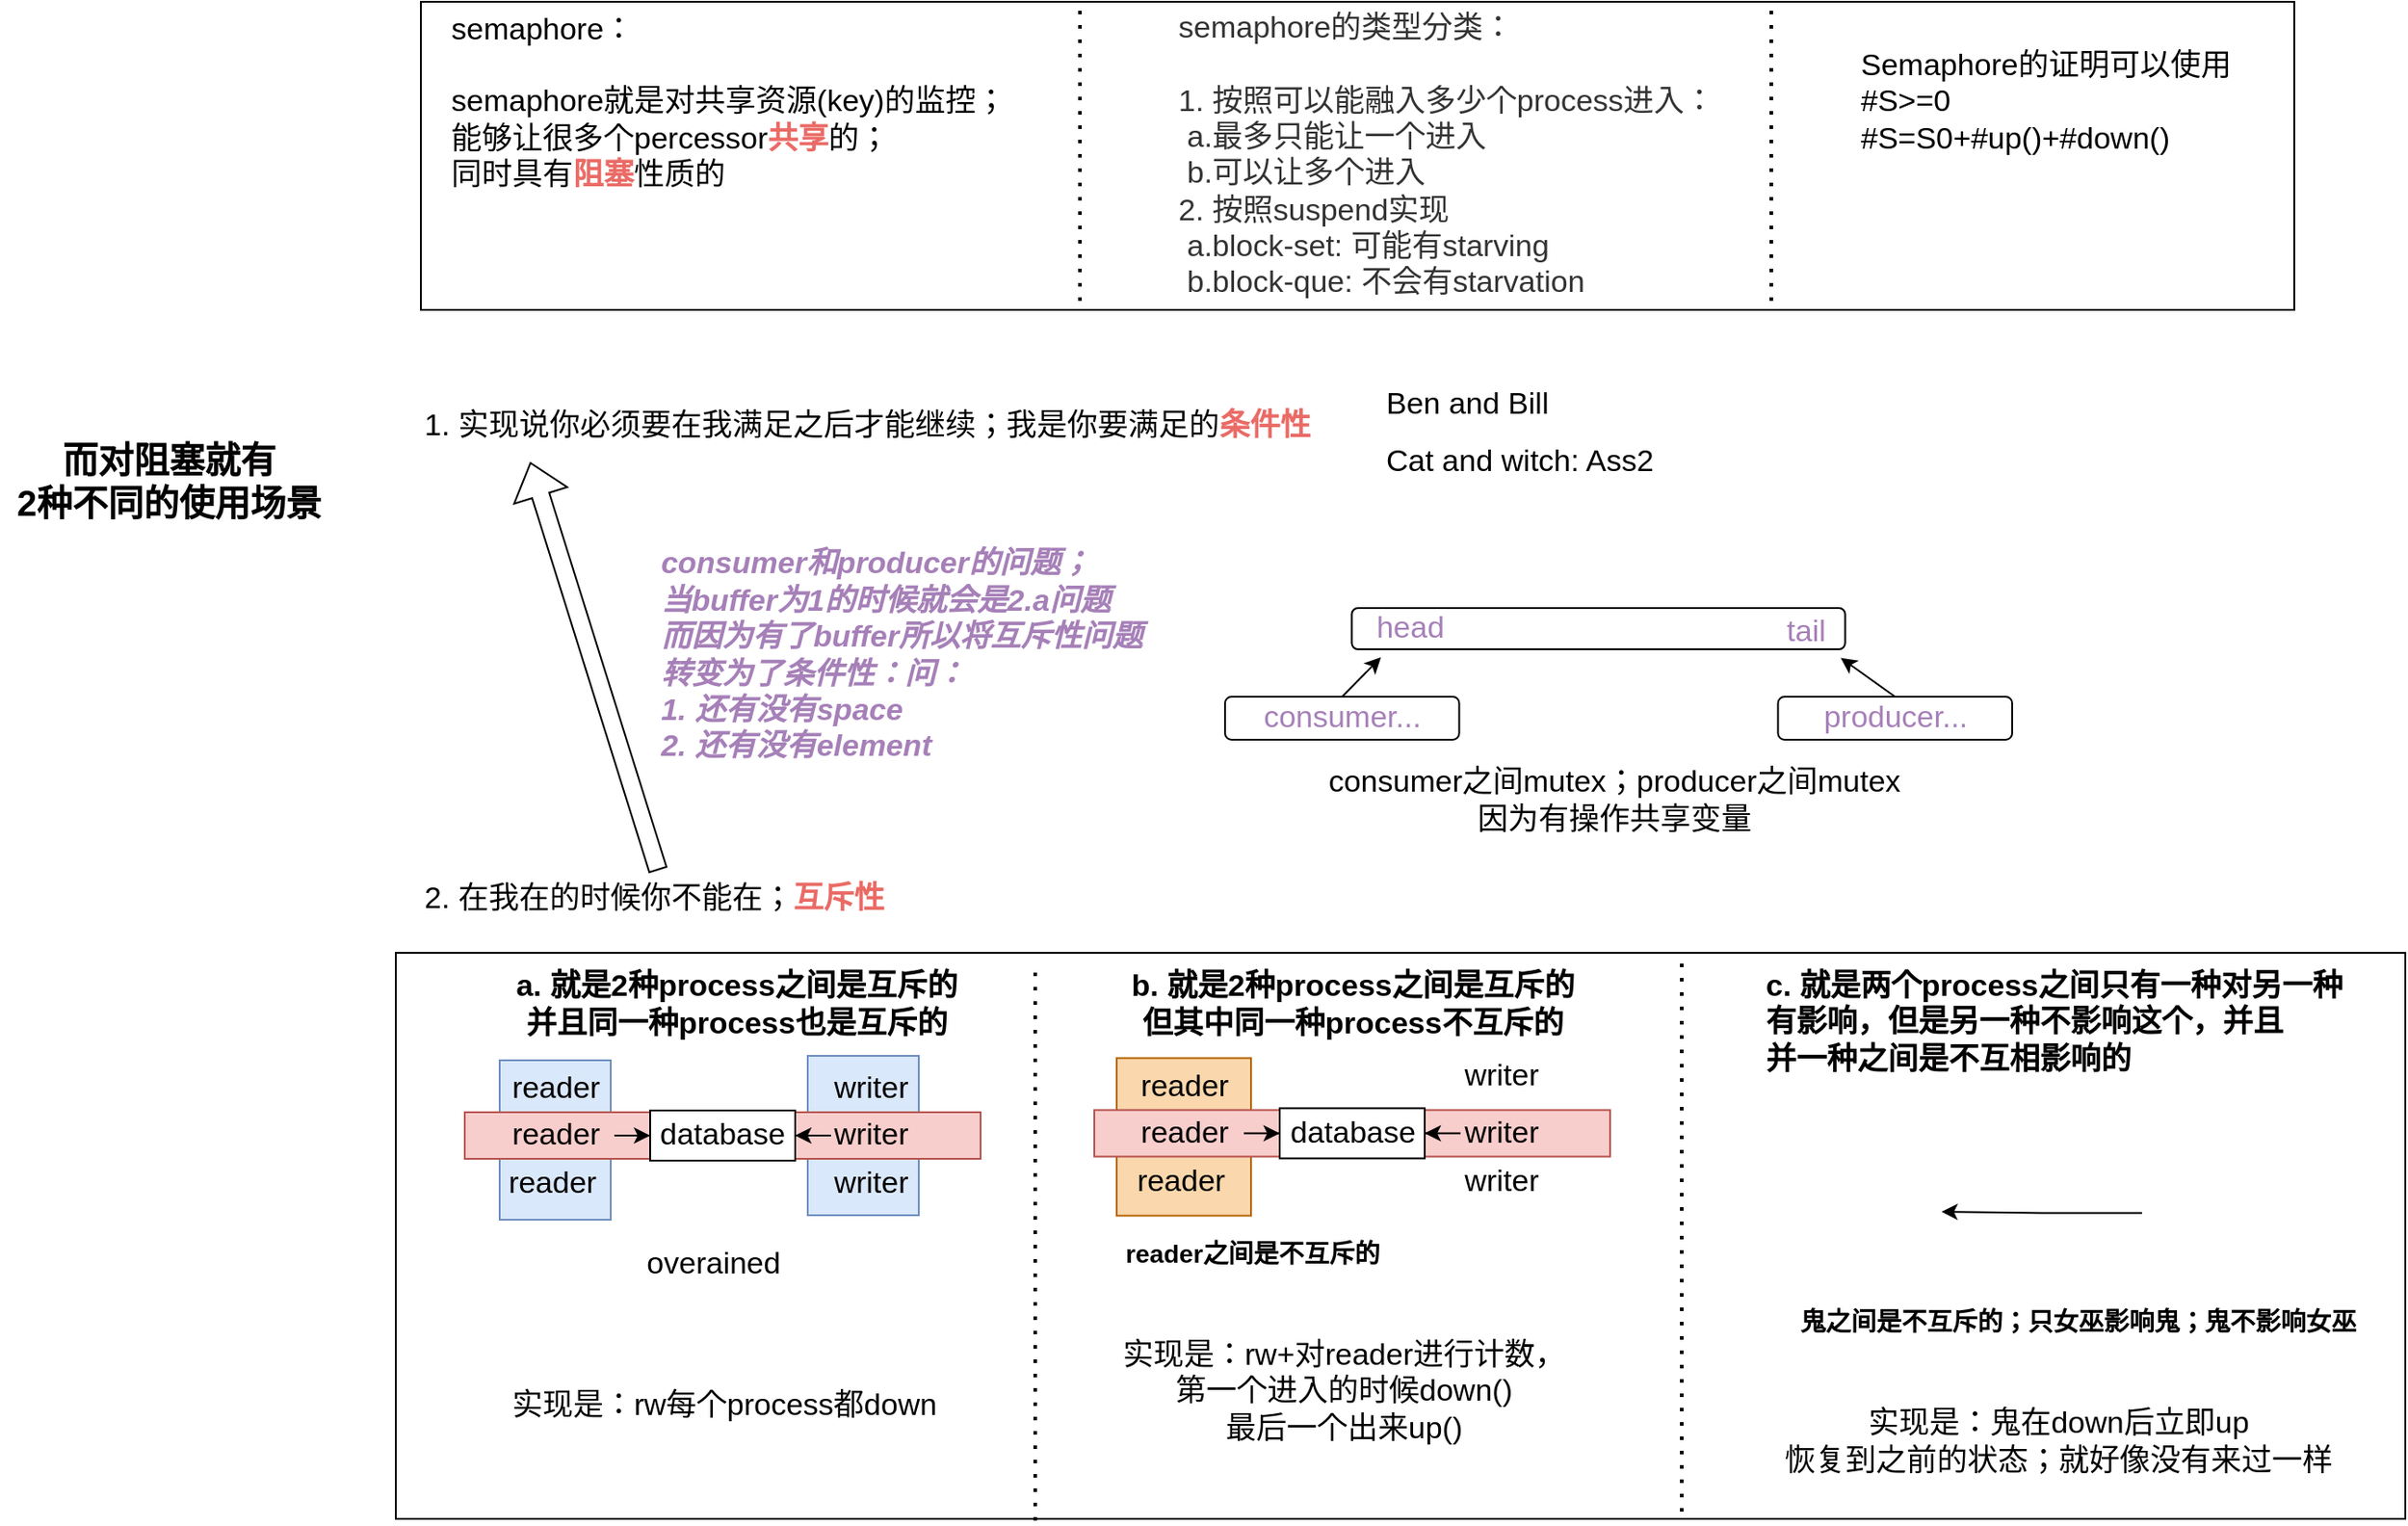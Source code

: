 <mxfile version="20.5.2" type="github">
  <diagram id="JeJywL8coe2lzpXu5Vt7" name="4_semaphore">
    <mxGraphModel dx="1980" dy="824" grid="0" gridSize="10" guides="1" tooltips="1" connect="1" arrows="1" fold="1" page="0" pageScale="1" pageWidth="827" pageHeight="1169" math="0" shadow="0">
      <root>
        <mxCell id="0" />
        <mxCell id="1" parent="0" />
        <mxCell id="wiyAAsMCAdzFuh4VQj0b-65" value="" style="rounded=0;whiteSpace=wrap;html=1;fontSize=17;fontColor=#030101;" vertex="1" parent="1">
          <mxGeometry x="-232" y="625" width="1122" height="316" as="geometry" />
        </mxCell>
        <mxCell id="wiyAAsMCAdzFuh4VQj0b-39" value="" style="rounded=0;whiteSpace=wrap;html=1;fontSize=17;fillColor=#fad7ac;strokeColor=#b46504;" vertex="1" parent="1">
          <mxGeometry x="170.5" y="683.75" width="75" height="88" as="geometry" />
        </mxCell>
        <mxCell id="wiyAAsMCAdzFuh4VQj0b-23" value="" style="rounded=0;whiteSpace=wrap;html=1;fontSize=17;fillColor=#dae8fc;strokeColor=#6c8ebf;" vertex="1" parent="1">
          <mxGeometry x="-2" y="682.5" width="62" height="89" as="geometry" />
        </mxCell>
        <mxCell id="wiyAAsMCAdzFuh4VQj0b-22" value="" style="rounded=0;whiteSpace=wrap;html=1;fontSize=17;fillColor=#dae8fc;strokeColor=#6c8ebf;" vertex="1" parent="1">
          <mxGeometry x="-174" y="685" width="62" height="89" as="geometry" />
        </mxCell>
        <mxCell id="wiyAAsMCAdzFuh4VQj0b-20" value="" style="rounded=0;whiteSpace=wrap;html=1;fontSize=17;fillColor=#f8cecc;strokeColor=#b85450;" vertex="1" parent="1">
          <mxGeometry x="-193.5" y="714" width="288" height="26" as="geometry" />
        </mxCell>
        <mxCell id="wiyAAsMCAdzFuh4VQj0b-2" value="" style="rounded=0;whiteSpace=wrap;html=1;fontSize=17;fontColor=#030101;" vertex="1" parent="1">
          <mxGeometry x="-218" y="94" width="1046" height="172" as="geometry" />
        </mxCell>
        <mxCell id="1hX16fWDbQH54hL-igkK-1" value="&lt;font style=&quot;font-size: 17px; user-select: auto;&quot;&gt;semaphore：&lt;br style=&quot;user-select: auto;&quot;&gt;&lt;br style=&quot;user-select: auto;&quot;&gt;semaphore就是对共享资源(key)的监控；&lt;br style=&quot;user-select: auto;&quot;&gt;能够让很多个percessor&lt;b style=&quot;user-select: auto;&quot;&gt;&lt;font style=&quot;user-select: auto;&quot; color=&quot;#ea6b66&quot;&gt;共享&lt;/font&gt;&lt;/b&gt;的；&lt;br style=&quot;user-select: auto;&quot;&gt;同时具有&lt;font color=&quot;#ea6b66&quot;&gt;&lt;b&gt;阻塞&lt;/b&gt;&lt;/font&gt;性质的&lt;br style=&quot;user-select: auto;&quot;&gt;&lt;/font&gt;" style="text;html=1;align=left;verticalAlign=middle;resizable=0;points=[];autosize=1;strokeColor=none;fillColor=none;" parent="1" vertex="1">
          <mxGeometry x="-203" y="94" width="328" height="112" as="geometry" />
        </mxCell>
        <mxCell id="1hX16fWDbQH54hL-igkK-2" value="&lt;font style=&quot;font-size: 17px; user-select: auto;&quot;&gt;&lt;font style=&quot;user-select: auto;&quot; color=&quot;#333333&quot;&gt;semaphore的类型分类：&lt;br style=&quot;user-select: auto;&quot;&gt;&lt;/font&gt;&lt;br style=&quot;user-select: auto;&quot;&gt;&lt;font style=&quot;user-select: auto;&quot; color=&quot;#333333&quot;&gt;1. 按照可以能融入多少个process进入：&lt;br&gt;&lt;span style=&quot;white-space: pre;&quot;&gt; &lt;/span&gt;a.最多只能让一个进入&lt;br&gt;&lt;span style=&quot;white-space: pre;&quot;&gt; &lt;/span&gt;b.可以让多个进入&lt;br&gt;2. 按照suspend实现&lt;br&gt;&lt;span style=&quot;white-space: pre;&quot;&gt; &lt;/span&gt;a.block-set: 可能有starving&lt;br&gt;&lt;span style=&quot;white-space: pre;&quot;&gt; &lt;/span&gt;b.block-que: 不会有starvation&lt;br style=&quot;user-select: auto;&quot;&gt;&lt;/font&gt;&lt;span style=&quot;white-space: pre; user-select: auto;&quot;&gt; &lt;/span&gt;&lt;br style=&quot;user-select: auto;&quot;&gt;&lt;/font&gt;" style="text;html=1;align=left;verticalAlign=middle;resizable=0;points=[];autosize=1;strokeColor=none;fillColor=none;fontSize=17;fontColor=#EA6B66;" parent="1" vertex="1">
          <mxGeometry x="203" y="94" width="317" height="192" as="geometry" />
        </mxCell>
        <mxCell id="1hX16fWDbQH54hL-igkK-3" value="Semaphore的证明可以使用&lt;br&gt;#S&amp;gt;=0&lt;br&gt;#S=S0+#up()+#down()" style="text;html=1;align=left;verticalAlign=middle;resizable=0;points=[];autosize=1;strokeColor=none;fillColor=none;fontSize=17;fontColor=#030101;" parent="1" vertex="1">
          <mxGeometry x="584" y="114" width="225" height="72" as="geometry" />
        </mxCell>
        <mxCell id="1hX16fWDbQH54hL-igkK-4" value="" style="endArrow=none;dashed=1;html=1;dashPattern=1 3;strokeWidth=2;rounded=0;fontSize=17;fontColor=#030101;" parent="1" edge="1">
          <mxGeometry width="50" height="50" relative="1" as="geometry">
            <mxPoint x="150" y="261" as="sourcePoint" />
            <mxPoint x="150" y="94" as="targetPoint" />
          </mxGeometry>
        </mxCell>
        <mxCell id="1hX16fWDbQH54hL-igkK-5" value="" style="endArrow=none;dashed=1;html=1;dashPattern=1 3;strokeWidth=2;rounded=0;fontSize=17;fontColor=#030101;" parent="1" edge="1">
          <mxGeometry width="50" height="50" relative="1" as="geometry">
            <mxPoint x="536" y="261" as="sourcePoint" />
            <mxPoint x="536" y="94" as="targetPoint" />
          </mxGeometry>
        </mxCell>
        <mxCell id="wiyAAsMCAdzFuh4VQj0b-3" value="&lt;h3&gt;而对阻塞就有&lt;br&gt;2种不同的使用场景&lt;/h3&gt;" style="text;html=1;align=center;verticalAlign=middle;resizable=0;points=[];autosize=1;strokeColor=none;fillColor=none;fontSize=17;fontColor=#030101;" vertex="1" parent="1">
          <mxGeometry x="-453" y="313" width="188" height="98" as="geometry" />
        </mxCell>
        <mxCell id="wiyAAsMCAdzFuh4VQj0b-4" value="1. 实现说你必须要在我满足之后才能继续；我是你要满足的&lt;b style=&quot;user-select: auto;&quot;&gt;&lt;font color=&quot;#ea6b66&quot;&gt;条件性&lt;/font&gt;&lt;/b&gt;" style="text;html=1;align=left;verticalAlign=middle;resizable=0;points=[];autosize=1;strokeColor=none;fillColor=none;fontSize=17;fontColor=#030101;" vertex="1" parent="1">
          <mxGeometry x="-218" y="315" width="513" height="32" as="geometry" />
        </mxCell>
        <mxCell id="wiyAAsMCAdzFuh4VQj0b-5" value="Ben and Bill" style="text;html=1;align=left;verticalAlign=middle;resizable=0;points=[];autosize=1;strokeColor=none;fillColor=none;fontSize=17;fontColor=#030101;" vertex="1" parent="1">
          <mxGeometry x="319" y="303" width="109" height="32" as="geometry" />
        </mxCell>
        <mxCell id="wiyAAsMCAdzFuh4VQj0b-6" value="Cat and witch: Ass2" style="text;html=1;align=left;verticalAlign=middle;resizable=0;points=[];autosize=1;strokeColor=none;fillColor=none;fontSize=17;fontColor=#030101;" vertex="1" parent="1">
          <mxGeometry x="319" y="335" width="167" height="32" as="geometry" />
        </mxCell>
        <mxCell id="wiyAAsMCAdzFuh4VQj0b-7" value="2. 在我在的时候你不能在；&lt;font color=&quot;#ea6b66&quot;&gt;&lt;b&gt;互斥性&lt;/b&gt;&lt;/font&gt;" style="text;html=1;align=left;verticalAlign=middle;resizable=0;points=[];autosize=1;strokeColor=none;fillColor=none;fontSize=17;fontColor=#030101;" vertex="1" parent="1">
          <mxGeometry x="-218" y="579" width="275" height="32" as="geometry" />
        </mxCell>
        <mxCell id="wiyAAsMCAdzFuh4VQj0b-8" value="&lt;h4&gt;a. 就是2种process之间是互斥的&lt;br&gt;并且同一种process也是互斥的&lt;/h4&gt;" style="text;html=1;align=center;verticalAlign=middle;resizable=0;points=[];autosize=1;strokeColor=none;fillColor=none;fontSize=17;fontColor=#030101;" vertex="1" parent="1">
          <mxGeometry x="-175" y="605" width="265" height="97" as="geometry" />
        </mxCell>
        <mxCell id="wiyAAsMCAdzFuh4VQj0b-13" style="edgeStyle=orthogonalEdgeStyle;rounded=0;orthogonalLoop=1;jettySize=auto;html=1;exitX=1;exitY=0.5;exitDx=0;exitDy=0;fontSize=17;fontColor=#030101;endArrow=none;endFill=0;startArrow=classic;startFill=1;" edge="1" parent="1" source="wiyAAsMCAdzFuh4VQj0b-9" target="wiyAAsMCAdzFuh4VQj0b-11">
          <mxGeometry relative="1" as="geometry" />
        </mxCell>
        <mxCell id="wiyAAsMCAdzFuh4VQj0b-14" style="edgeStyle=orthogonalEdgeStyle;rounded=0;orthogonalLoop=1;jettySize=auto;html=1;exitX=0;exitY=0.5;exitDx=0;exitDy=0;fontSize=17;fontColor=#030101;startArrow=classic;startFill=1;endArrow=none;endFill=0;" edge="1" parent="1" source="wiyAAsMCAdzFuh4VQj0b-9" target="wiyAAsMCAdzFuh4VQj0b-12">
          <mxGeometry relative="1" as="geometry" />
        </mxCell>
        <mxCell id="wiyAAsMCAdzFuh4VQj0b-9" value="database" style="rounded=0;whiteSpace=wrap;html=1;fontSize=17;fontColor=#030101;" vertex="1" parent="1">
          <mxGeometry x="-90" y="713" width="81" height="28" as="geometry" />
        </mxCell>
        <mxCell id="wiyAAsMCAdzFuh4VQj0b-11" value="writer" style="text;html=1;align=center;verticalAlign=middle;resizable=0;points=[];autosize=1;strokeColor=none;fillColor=none;fontSize=17;fontColor=#030101;" vertex="1" parent="1">
          <mxGeometry x="3" y="711" width="60" height="32" as="geometry" />
        </mxCell>
        <mxCell id="wiyAAsMCAdzFuh4VQj0b-12" value="reader" style="text;html=1;align=center;verticalAlign=middle;resizable=0;points=[];autosize=1;strokeColor=none;fillColor=none;fontSize=17;fontColor=#030101;" vertex="1" parent="1">
          <mxGeometry x="-177" y="711" width="67" height="32" as="geometry" />
        </mxCell>
        <mxCell id="wiyAAsMCAdzFuh4VQj0b-15" value="writer" style="text;html=1;align=center;verticalAlign=middle;resizable=0;points=[];autosize=1;strokeColor=none;fillColor=none;fontSize=17;fontColor=#030101;" vertex="1" parent="1">
          <mxGeometry x="3" y="738" width="60" height="32" as="geometry" />
        </mxCell>
        <mxCell id="wiyAAsMCAdzFuh4VQj0b-16" value="writer" style="text;html=1;align=center;verticalAlign=middle;resizable=0;points=[];autosize=1;strokeColor=none;fillColor=none;fontSize=17;fontColor=#030101;" vertex="1" parent="1">
          <mxGeometry x="3" y="685" width="60" height="32" as="geometry" />
        </mxCell>
        <mxCell id="wiyAAsMCAdzFuh4VQj0b-17" value="reader" style="text;html=1;align=center;verticalAlign=middle;resizable=0;points=[];autosize=1;strokeColor=none;fillColor=none;fontSize=17;fontColor=#030101;" vertex="1" parent="1">
          <mxGeometry x="-179" y="738" width="67" height="32" as="geometry" />
        </mxCell>
        <mxCell id="wiyAAsMCAdzFuh4VQj0b-18" value="reader" style="text;html=1;align=center;verticalAlign=middle;resizable=0;points=[];autosize=1;strokeColor=none;fillColor=none;fontSize=17;fontColor=#030101;" vertex="1" parent="1">
          <mxGeometry x="-177" y="685" width="67" height="32" as="geometry" />
        </mxCell>
        <mxCell id="wiyAAsMCAdzFuh4VQj0b-24" value="&lt;h4&gt;b. 就是2种process之间是互斥的&lt;br&gt;但其中同一种process不互斥的&lt;/h4&gt;" style="text;html=1;align=center;verticalAlign=middle;resizable=0;points=[];autosize=1;strokeColor=none;fillColor=none;fontSize=17;fontColor=#030101;" vertex="1" parent="1">
          <mxGeometry x="169" y="605" width="266" height="97" as="geometry" />
        </mxCell>
        <mxCell id="wiyAAsMCAdzFuh4VQj0b-25" value="overained" style="text;html=1;align=center;verticalAlign=middle;resizable=0;points=[];autosize=1;strokeColor=none;fillColor=none;fontSize=17;fontColor=#030101;" vertex="1" parent="1">
          <mxGeometry x="-102" y="783" width="93" height="32" as="geometry" />
        </mxCell>
        <mxCell id="wiyAAsMCAdzFuh4VQj0b-28" value="" style="rounded=0;whiteSpace=wrap;html=1;fontSize=17;fillColor=#f8cecc;strokeColor=#b85450;" vertex="1" parent="1">
          <mxGeometry x="158" y="712.75" width="288" height="26" as="geometry" />
        </mxCell>
        <mxCell id="wiyAAsMCAdzFuh4VQj0b-29" style="edgeStyle=orthogonalEdgeStyle;rounded=0;orthogonalLoop=1;jettySize=auto;html=1;exitX=1;exitY=0.5;exitDx=0;exitDy=0;fontSize=17;fontColor=#030101;endArrow=none;endFill=0;startArrow=classic;startFill=1;" edge="1" parent="1" source="wiyAAsMCAdzFuh4VQj0b-31" target="wiyAAsMCAdzFuh4VQj0b-32">
          <mxGeometry relative="1" as="geometry" />
        </mxCell>
        <mxCell id="wiyAAsMCAdzFuh4VQj0b-30" style="edgeStyle=orthogonalEdgeStyle;rounded=0;orthogonalLoop=1;jettySize=auto;html=1;exitX=0;exitY=0.5;exitDx=0;exitDy=0;fontSize=17;fontColor=#030101;startArrow=classic;startFill=1;endArrow=none;endFill=0;" edge="1" parent="1" source="wiyAAsMCAdzFuh4VQj0b-31" target="wiyAAsMCAdzFuh4VQj0b-33">
          <mxGeometry relative="1" as="geometry" />
        </mxCell>
        <mxCell id="wiyAAsMCAdzFuh4VQj0b-31" value="database" style="rounded=0;whiteSpace=wrap;html=1;fontSize=17;fontColor=#030101;" vertex="1" parent="1">
          <mxGeometry x="261.5" y="711.75" width="81" height="28" as="geometry" />
        </mxCell>
        <mxCell id="wiyAAsMCAdzFuh4VQj0b-32" value="writer" style="text;html=1;align=center;verticalAlign=middle;resizable=0;points=[];autosize=1;strokeColor=none;fillColor=none;fontSize=17;fontColor=#030101;" vertex="1" parent="1">
          <mxGeometry x="354.5" y="709.75" width="60" height="32" as="geometry" />
        </mxCell>
        <mxCell id="wiyAAsMCAdzFuh4VQj0b-33" value="reader" style="text;html=1;align=center;verticalAlign=middle;resizable=0;points=[];autosize=1;strokeColor=none;fillColor=none;fontSize=17;fontColor=#030101;" vertex="1" parent="1">
          <mxGeometry x="174.5" y="709.75" width="67" height="32" as="geometry" />
        </mxCell>
        <mxCell id="wiyAAsMCAdzFuh4VQj0b-34" value="writer" style="text;html=1;align=center;verticalAlign=middle;resizable=0;points=[];autosize=1;strokeColor=none;fillColor=none;fontSize=17;fontColor=#030101;" vertex="1" parent="1">
          <mxGeometry x="354.5" y="736.75" width="60" height="32" as="geometry" />
        </mxCell>
        <mxCell id="wiyAAsMCAdzFuh4VQj0b-36" value="reader" style="text;html=1;align=center;verticalAlign=middle;resizable=0;points=[];autosize=1;strokeColor=none;fillColor=none;fontSize=17;fontColor=#030101;" vertex="1" parent="1">
          <mxGeometry x="172.5" y="736.75" width="67" height="32" as="geometry" />
        </mxCell>
        <mxCell id="wiyAAsMCAdzFuh4VQj0b-37" value="reader" style="text;html=1;align=center;verticalAlign=middle;resizable=0;points=[];autosize=1;strokeColor=none;fillColor=none;fontSize=17;fontColor=#030101;" vertex="1" parent="1">
          <mxGeometry x="174.5" y="683.75" width="67" height="32" as="geometry" />
        </mxCell>
        <mxCell id="wiyAAsMCAdzFuh4VQj0b-38" value="writer" style="text;html=1;align=center;verticalAlign=middle;resizable=0;points=[];autosize=1;strokeColor=none;fillColor=none;fontSize=17;fontColor=#030101;" vertex="1" parent="1">
          <mxGeometry x="354.5" y="677.75" width="60" height="32" as="geometry" />
        </mxCell>
        <mxCell id="wiyAAsMCAdzFuh4VQj0b-40" value="&lt;h5&gt;&lt;b&gt;reader之间是不互斥的&lt;/b&gt;&lt;/h5&gt;" style="text;html=1;align=center;verticalAlign=middle;resizable=0;points=[];autosize=1;strokeColor=none;fillColor=none;fontSize=17;fontColor=#030101;" vertex="1" parent="1">
          <mxGeometry x="166" y="755" width="160" height="75" as="geometry" />
        </mxCell>
        <mxCell id="wiyAAsMCAdzFuh4VQj0b-41" value="实现是：rw+对reader进行计数，&lt;br style=&quot;user-select: auto;&quot;&gt;第一个进入的时候down()&lt;br style=&quot;user-select: auto;&quot;&gt;最后一个出来up()" style="text;html=1;align=center;verticalAlign=middle;resizable=0;points=[];autosize=1;strokeColor=none;fillColor=none;fontSize=17;fontColor=#030101;" vertex="1" parent="1">
          <mxGeometry x="164" y="834" width="265" height="72" as="geometry" />
        </mxCell>
        <mxCell id="wiyAAsMCAdzFuh4VQj0b-42" value="实现是：rw每个process都down" style="text;html=1;align=center;verticalAlign=middle;resizable=0;points=[];autosize=1;strokeColor=none;fillColor=none;fontSize=17;fontColor=#030101;" vertex="1" parent="1">
          <mxGeometry x="-177" y="862" width="255" height="32" as="geometry" />
        </mxCell>
        <mxCell id="wiyAAsMCAdzFuh4VQj0b-56" value="&lt;font style=&quot;font-size: 17px; user-select: auto;&quot;&gt;&lt;font color=&quot;#030101&quot;&gt;&lt;b&gt;&lt;font style=&quot;user-select: auto;&quot;&gt;c. 就是两个process之间只有一种对另一种&lt;br style=&quot;user-select: auto;&quot;&gt;&lt;/font&gt;有影响，但是另一种不影响这个，并且&lt;br style=&quot;user-select: auto;&quot;&gt;并一种之间是不互相影响的&lt;/b&gt;&lt;/font&gt;&lt;br style=&quot;user-select: auto;&quot;&gt;&lt;/font&gt;" style="text;html=1;align=left;verticalAlign=middle;resizable=0;points=[];autosize=1;strokeColor=none;fillColor=none;fontSize=17;fontColor=#EA6B66;" vertex="1" parent="1">
          <mxGeometry x="531" y="628" width="340" height="72" as="geometry" />
        </mxCell>
        <mxCell id="wiyAAsMCAdzFuh4VQj0b-58" value="" style="shape=image;verticalLabelPosition=bottom;labelBackgroundColor=default;verticalAlign=top;aspect=fixed;imageAspect=0;image=https://img95.699pic.com/element/40203/3280.png_300.png;" vertex="1" parent="1">
          <mxGeometry x="561" y="734.5" width="70" height="70" as="geometry" />
        </mxCell>
        <mxCell id="wiyAAsMCAdzFuh4VQj0b-60" style="edgeStyle=orthogonalEdgeStyle;rounded=0;orthogonalLoop=1;jettySize=auto;html=1;exitX=0;exitY=0.5;exitDx=0;exitDy=0;entryX=1;entryY=0.5;entryDx=0;entryDy=0;fontSize=17;fontColor=#030101;startArrow=none;startFill=0;endArrow=classic;endFill=1;" edge="1" parent="1" source="wiyAAsMCAdzFuh4VQj0b-59" target="wiyAAsMCAdzFuh4VQj0b-58">
          <mxGeometry relative="1" as="geometry" />
        </mxCell>
        <mxCell id="wiyAAsMCAdzFuh4VQj0b-59" value="" style="shape=image;verticalLabelPosition=bottom;labelBackgroundColor=default;verticalAlign=top;aspect=fixed;imageAspect=0;image=https://thumbs.dreamstime.com/z/%E5%8F%AF%E7%88%B1%E7%9A%84%E5%B0%8F%E5%A5%B3%E5%B7%AB%E5%8D%A1%E9%80%9A%E6%89%8B-%E5%8F%AF%E7%88%B1%E5%B0%8F%E5%A5%B3%E5%B7%AB%E5%8D%A1%E9%80%9A%E4%B8%BE%E8%B5%B7%E6%89%8B%E7%9A%84%E6%8F%92%E5%9B%BE-227620523.jpg;" vertex="1" parent="1">
          <mxGeometry x="743" y="725.33" width="85" height="89.84" as="geometry" />
        </mxCell>
        <mxCell id="wiyAAsMCAdzFuh4VQj0b-61" value="&lt;h5 style=&quot;user-select: auto;&quot;&gt;&lt;b style=&quot;user-select: auto;&quot;&gt;鬼之间是不互斥的；只女巫影响鬼；鬼不影响女巫&lt;/b&gt;&lt;/h5&gt;" style="text;html=1;align=center;verticalAlign=middle;resizable=0;points=[];autosize=1;strokeColor=none;fillColor=none;fontSize=17;fontColor=#030101;" vertex="1" parent="1">
          <mxGeometry x="543" y="793.5" width="328" height="75" as="geometry" />
        </mxCell>
        <mxCell id="wiyAAsMCAdzFuh4VQj0b-62" value="实现是：鬼在down后立即up&lt;br style=&quot;user-select: auto;&quot;&gt;恢复到之前的状态；就好像没有来过一样" style="text;html=1;align=center;verticalAlign=middle;resizable=0;points=[];autosize=1;strokeColor=none;fillColor=none;fontSize=17;fontColor=#030101;" vertex="1" parent="1">
          <mxGeometry x="534" y="871.5" width="324" height="52" as="geometry" />
        </mxCell>
        <mxCell id="wiyAAsMCAdzFuh4VQj0b-63" value="" style="endArrow=none;dashed=1;html=1;dashPattern=1 3;strokeWidth=2;rounded=0;fontSize=17;fontColor=#030101;" edge="1" parent="1">
          <mxGeometry width="50" height="50" relative="1" as="geometry">
            <mxPoint x="125" y="942" as="sourcePoint" />
            <mxPoint x="125" y="630" as="targetPoint" />
          </mxGeometry>
        </mxCell>
        <mxCell id="wiyAAsMCAdzFuh4VQj0b-64" value="" style="endArrow=none;dashed=1;html=1;dashPattern=1 3;strokeWidth=2;rounded=0;fontSize=17;fontColor=#030101;" edge="1" parent="1">
          <mxGeometry width="50" height="50" relative="1" as="geometry">
            <mxPoint x="486" y="937" as="sourcePoint" />
            <mxPoint x="486" y="628.75" as="targetPoint" />
          </mxGeometry>
        </mxCell>
        <mxCell id="wiyAAsMCAdzFuh4VQj0b-66" value="&lt;div style=&quot;text-align: left; user-select: auto;&quot;&gt;&lt;span style=&quot;user-select: auto;&quot;&gt;&lt;i style=&quot;user-select: auto;&quot;&gt;&lt;font style=&quot;user-select: auto;&quot; color=&quot;#a680b8&quot;&gt;&lt;b&gt;consumer和producer的问题；&lt;/b&gt;&lt;/font&gt;&lt;/i&gt;&lt;/span&gt;&lt;/div&gt;&lt;div style=&quot;text-align: left; user-select: auto;&quot;&gt;&lt;span style=&quot;user-select: auto;&quot;&gt;&lt;i style=&quot;user-select: auto;&quot;&gt;&lt;font style=&quot;user-select: auto;&quot; color=&quot;#a680b8&quot;&gt;&lt;b&gt;当buffer为1的时候就会是2.a问题&lt;/b&gt;&lt;/font&gt;&lt;/i&gt;&lt;/span&gt;&lt;/div&gt;&lt;div style=&quot;text-align: left; user-select: auto;&quot;&gt;&lt;span style=&quot;user-select: auto;&quot;&gt;&lt;i style=&quot;user-select: auto;&quot;&gt;&lt;font style=&quot;user-select: auto;&quot; color=&quot;#a680b8&quot;&gt;&lt;b&gt;而因为有了buffer所以将互斥性问题&lt;/b&gt;&lt;/font&gt;&lt;/i&gt;&lt;/span&gt;&lt;/div&gt;&lt;div style=&quot;text-align: left; user-select: auto;&quot;&gt;&lt;span style=&quot;user-select: auto;&quot;&gt;&lt;i style=&quot;user-select: auto;&quot;&gt;&lt;font style=&quot;user-select: auto;&quot; color=&quot;#a680b8&quot;&gt;&lt;b&gt;转变为了条件性：问：&lt;/b&gt;&lt;/font&gt;&lt;/i&gt;&lt;/span&gt;&lt;/div&gt;&lt;div style=&quot;text-align: left; user-select: auto;&quot;&gt;&lt;span style=&quot;user-select: auto;&quot;&gt;&lt;i style=&quot;user-select: auto;&quot;&gt;&lt;font style=&quot;user-select: auto;&quot; color=&quot;#a680b8&quot;&gt;&lt;b&gt;1. 还有没有space&lt;/b&gt;&lt;/font&gt;&lt;/i&gt;&lt;/span&gt;&lt;/div&gt;&lt;div style=&quot;text-align: left; user-select: auto;&quot;&gt;&lt;span style=&quot;user-select: auto;&quot;&gt;&lt;i style=&quot;user-select: auto;&quot;&gt;&lt;font style=&quot;user-select: auto;&quot; color=&quot;#a680b8&quot;&gt;&lt;b&gt;2. 还有没有element&lt;/b&gt;&lt;/font&gt;&lt;/i&gt;&lt;/span&gt;&lt;/div&gt;" style="text;html=1;align=center;verticalAlign=middle;resizable=0;points=[];autosize=1;strokeColor=none;fillColor=none;fontSize=17;fontColor=#030101;" vertex="1" parent="1">
          <mxGeometry x="-94" y="393" width="287" height="132" as="geometry" />
        </mxCell>
        <mxCell id="wiyAAsMCAdzFuh4VQj0b-68" value="" style="rounded=1;whiteSpace=wrap;html=1;labelBackgroundColor=none;fontSize=17;fontColor=#A680B8;" vertex="1" parent="1">
          <mxGeometry x="301.75" y="432.5" width="275.5" height="23" as="geometry" />
        </mxCell>
        <mxCell id="wiyAAsMCAdzFuh4VQj0b-69" value="head" style="text;html=1;align=center;verticalAlign=middle;resizable=0;points=[];autosize=1;strokeColor=none;fillColor=none;fontSize=17;fontColor=#A680B8;labelBackgroundColor=none;" vertex="1" parent="1">
          <mxGeometry x="305.75" y="428" width="56" height="32" as="geometry" />
        </mxCell>
        <mxCell id="wiyAAsMCAdzFuh4VQj0b-70" value="tail" style="text;html=1;align=center;verticalAlign=middle;resizable=0;points=[];autosize=1;strokeColor=none;fillColor=none;fontSize=17;fontColor=#A680B8;labelBackgroundColor=none;" vertex="1" parent="1">
          <mxGeometry x="534.75" y="430" width="40" height="32" as="geometry" />
        </mxCell>
        <mxCell id="wiyAAsMCAdzFuh4VQj0b-73" style="rounded=0;orthogonalLoop=1;jettySize=auto;html=1;exitX=0.5;exitY=0;exitDx=0;exitDy=0;fontSize=17;fontColor=#A680B8;startArrow=none;startFill=0;endArrow=classic;endFill=1;" edge="1" parent="1" source="wiyAAsMCAdzFuh4VQj0b-71" target="wiyAAsMCAdzFuh4VQj0b-69">
          <mxGeometry relative="1" as="geometry" />
        </mxCell>
        <mxCell id="wiyAAsMCAdzFuh4VQj0b-71" value="consumer..." style="rounded=1;whiteSpace=wrap;html=1;labelBackgroundColor=none;fontSize=17;fontColor=#A680B8;" vertex="1" parent="1">
          <mxGeometry x="231" y="482" width="130.75" height="24" as="geometry" />
        </mxCell>
        <mxCell id="wiyAAsMCAdzFuh4VQj0b-74" style="edgeStyle=none;rounded=0;orthogonalLoop=1;jettySize=auto;html=1;exitX=0.5;exitY=0;exitDx=0;exitDy=0;fontSize=17;fontColor=#A680B8;startArrow=none;startFill=0;endArrow=classic;endFill=1;" edge="1" parent="1" source="wiyAAsMCAdzFuh4VQj0b-72" target="wiyAAsMCAdzFuh4VQj0b-70">
          <mxGeometry relative="1" as="geometry" />
        </mxCell>
        <mxCell id="wiyAAsMCAdzFuh4VQj0b-72" value="producer..." style="rounded=1;whiteSpace=wrap;html=1;labelBackgroundColor=none;fontSize=17;fontColor=#A680B8;" vertex="1" parent="1">
          <mxGeometry x="539.75" y="482" width="130.75" height="24" as="geometry" />
        </mxCell>
        <mxCell id="wiyAAsMCAdzFuh4VQj0b-76" value="&lt;font color=&quot;#000000&quot;&gt;consumer之间mutex；producer之间mutex&lt;br&gt;因为有操作共享变量&lt;br&gt;&lt;/font&gt;" style="text;html=1;align=center;verticalAlign=middle;resizable=0;points=[];autosize=1;strokeColor=none;fillColor=none;fontSize=17;fontColor=#A680B8;labelBackgroundColor=none;" vertex="1" parent="1">
          <mxGeometry x="279" y="514" width="337" height="52" as="geometry" />
        </mxCell>
        <mxCell id="wiyAAsMCAdzFuh4VQj0b-77" value="" style="shape=flexArrow;endArrow=classic;html=1;rounded=0;fontSize=17;fontColor=#EA6B66;entryX=0.119;entryY=1.125;entryDx=0;entryDy=0;entryPerimeter=0;" edge="1" parent="1" source="wiyAAsMCAdzFuh4VQj0b-7" target="wiyAAsMCAdzFuh4VQj0b-4">
          <mxGeometry width="50" height="50" relative="1" as="geometry">
            <mxPoint x="-156" y="584" as="sourcePoint" />
            <mxPoint x="-106" y="534" as="targetPoint" />
          </mxGeometry>
        </mxCell>
      </root>
    </mxGraphModel>
  </diagram>
</mxfile>
